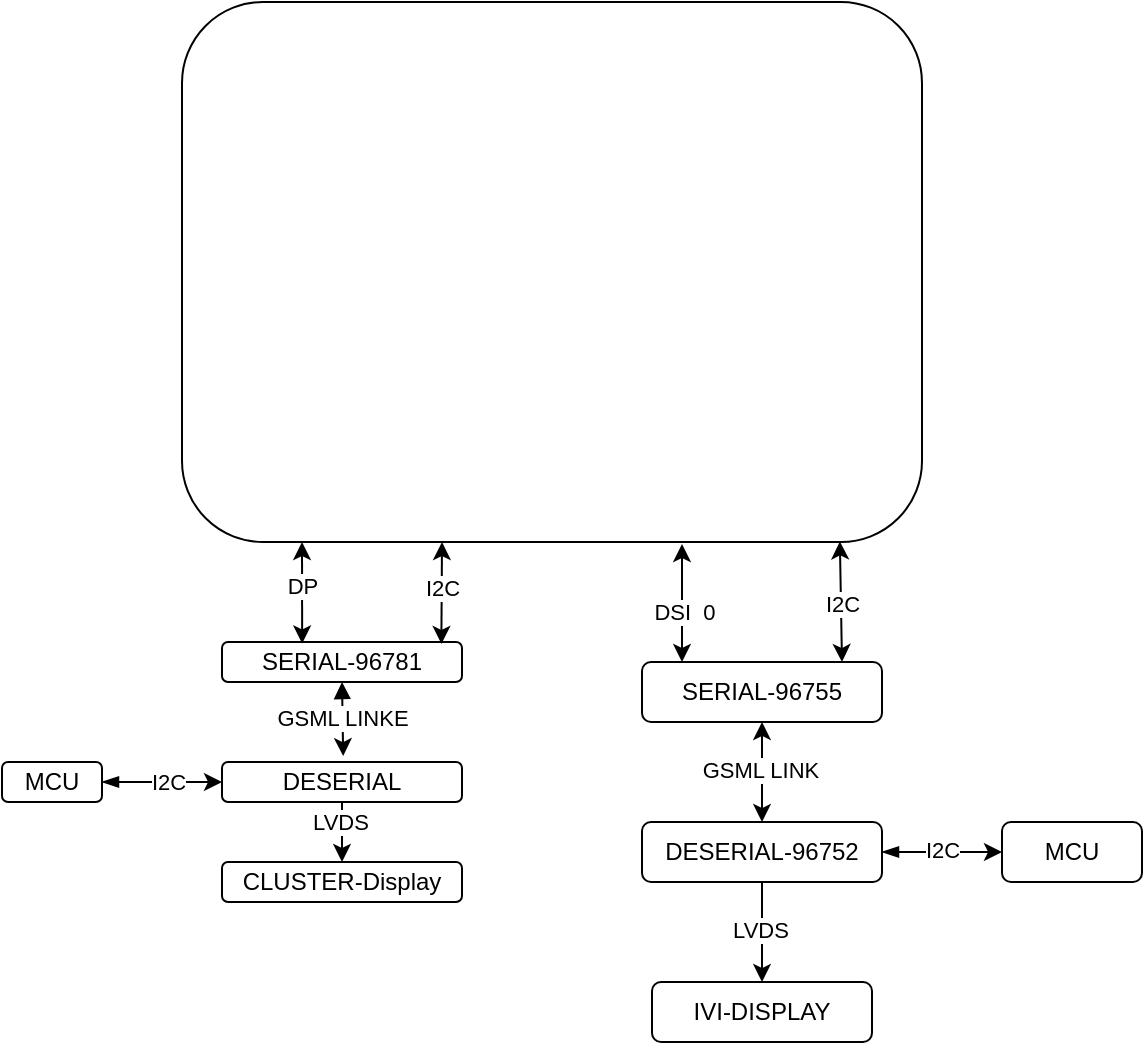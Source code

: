 <mxfile version="24.9.3">
  <diagram name="Page-1" id="2gQ9_ar_xJoDPBeg-bYC">
    <mxGraphModel dx="679" dy="360" grid="1" gridSize="10" guides="1" tooltips="1" connect="1" arrows="1" fold="1" page="1" pageScale="1" pageWidth="850" pageHeight="1100" math="0" shadow="0">
      <root>
        <mxCell id="0" />
        <mxCell id="1" parent="0" />
        <mxCell id="TkytIQSSEw17lazBnE7J-1" value="" style="rounded=1;whiteSpace=wrap;html=1;" vertex="1" parent="1">
          <mxGeometry x="150" y="100" width="370" height="270" as="geometry" />
        </mxCell>
        <mxCell id="TkytIQSSEw17lazBnE7J-2" value="SERIAL-96755" style="rounded=1;whiteSpace=wrap;html=1;" vertex="1" parent="1">
          <mxGeometry x="380" y="430" width="120" height="30" as="geometry" />
        </mxCell>
        <mxCell id="TkytIQSSEw17lazBnE7J-41" style="edgeStyle=orthogonalEdgeStyle;rounded=0;orthogonalLoop=1;jettySize=auto;html=1;entryX=0;entryY=0.5;entryDx=0;entryDy=0;startArrow=blockThin;startFill=1;" edge="1" parent="1" source="TkytIQSSEw17lazBnE7J-3" target="TkytIQSSEw17lazBnE7J-4">
          <mxGeometry relative="1" as="geometry" />
        </mxCell>
        <mxCell id="TkytIQSSEw17lazBnE7J-42" value="I2C" style="edgeLabel;html=1;align=center;verticalAlign=middle;resizable=0;points=[];" vertex="1" connectable="0" parent="TkytIQSSEw17lazBnE7J-41">
          <mxGeometry x="-0.014" y="1" relative="1" as="geometry">
            <mxPoint as="offset" />
          </mxGeometry>
        </mxCell>
        <mxCell id="TkytIQSSEw17lazBnE7J-3" value="DESERIAL-96752" style="rounded=1;whiteSpace=wrap;html=1;" vertex="1" parent="1">
          <mxGeometry x="380" y="510" width="120" height="30" as="geometry" />
        </mxCell>
        <mxCell id="TkytIQSSEw17lazBnE7J-4" value="MCU" style="rounded=1;whiteSpace=wrap;html=1;" vertex="1" parent="1">
          <mxGeometry x="560" y="510" width="70" height="30" as="geometry" />
        </mxCell>
        <mxCell id="TkytIQSSEw17lazBnE7J-43" style="edgeStyle=orthogonalEdgeStyle;rounded=0;orthogonalLoop=1;jettySize=auto;html=1;entryX=0.5;entryY=1;entryDx=0;entryDy=0;startArrow=classic;startFill=1;endArrow=none;endFill=0;" edge="1" parent="1" source="TkytIQSSEw17lazBnE7J-5" target="TkytIQSSEw17lazBnE7J-3">
          <mxGeometry relative="1" as="geometry" />
        </mxCell>
        <mxCell id="TkytIQSSEw17lazBnE7J-44" value="LVDS" style="edgeLabel;html=1;align=center;verticalAlign=middle;resizable=0;points=[];" vertex="1" connectable="0" parent="TkytIQSSEw17lazBnE7J-43">
          <mxGeometry x="0.048" y="1" relative="1" as="geometry">
            <mxPoint as="offset" />
          </mxGeometry>
        </mxCell>
        <mxCell id="TkytIQSSEw17lazBnE7J-5" value="IVI-DISPLAY" style="rounded=1;whiteSpace=wrap;html=1;" vertex="1" parent="1">
          <mxGeometry x="385" y="590" width="110" height="30" as="geometry" />
        </mxCell>
        <mxCell id="TkytIQSSEw17lazBnE7J-6" value="" style="endArrow=classic;startArrow=classic;html=1;rounded=0;exitX=0.5;exitY=0;exitDx=0;exitDy=0;entryX=0.5;entryY=1;entryDx=0;entryDy=0;" edge="1" parent="1" source="TkytIQSSEw17lazBnE7J-3" target="TkytIQSSEw17lazBnE7J-2">
          <mxGeometry width="50" height="50" relative="1" as="geometry">
            <mxPoint x="400" y="520" as="sourcePoint" />
            <mxPoint x="450" y="470" as="targetPoint" />
          </mxGeometry>
        </mxCell>
        <mxCell id="TkytIQSSEw17lazBnE7J-11" value="GSML LINK" style="edgeLabel;html=1;align=center;verticalAlign=middle;resizable=0;points=[];" vertex="1" connectable="0" parent="TkytIQSSEw17lazBnE7J-6">
          <mxGeometry x="0.04" y="1" relative="1" as="geometry">
            <mxPoint as="offset" />
          </mxGeometry>
        </mxCell>
        <mxCell id="TkytIQSSEw17lazBnE7J-13" value="" style="endArrow=classic;startArrow=classic;html=1;rounded=0;exitX=0.5;exitY=0;exitDx=0;exitDy=0;" edge="1" parent="1">
          <mxGeometry width="50" height="50" relative="1" as="geometry">
            <mxPoint x="400" y="430" as="sourcePoint" />
            <mxPoint x="400" y="371" as="targetPoint" />
          </mxGeometry>
        </mxCell>
        <mxCell id="TkytIQSSEw17lazBnE7J-16" value="DSI&amp;nbsp; 0" style="edgeLabel;html=1;align=center;verticalAlign=middle;resizable=0;points=[];" vertex="1" connectable="0" parent="TkytIQSSEw17lazBnE7J-13">
          <mxGeometry x="-0.168" y="-8" relative="1" as="geometry">
            <mxPoint x="-7" y="-1" as="offset" />
          </mxGeometry>
        </mxCell>
        <mxCell id="TkytIQSSEw17lazBnE7J-17" value="" style="endArrow=classic;startArrow=classic;html=1;rounded=0;entryX=0.889;entryY=0.999;entryDx=0;entryDy=0;entryPerimeter=0;exitX=0.75;exitY=0;exitDx=0;exitDy=0;" edge="1" parent="1" target="TkytIQSSEw17lazBnE7J-1">
          <mxGeometry width="50" height="50" relative="1" as="geometry">
            <mxPoint x="480" y="430" as="sourcePoint" />
            <mxPoint x="481.16" y="370" as="targetPoint" />
          </mxGeometry>
        </mxCell>
        <mxCell id="TkytIQSSEw17lazBnE7J-19" value="I2C" style="edgeLabel;html=1;align=center;verticalAlign=middle;resizable=0;points=[];" vertex="1" connectable="0" parent="TkytIQSSEw17lazBnE7J-17">
          <mxGeometry x="-0.024" relative="1" as="geometry">
            <mxPoint as="offset" />
          </mxGeometry>
        </mxCell>
        <mxCell id="TkytIQSSEw17lazBnE7J-20" value="SERIAL-96781" style="rounded=1;whiteSpace=wrap;html=1;" vertex="1" parent="1">
          <mxGeometry x="170" y="420" width="120" height="20" as="geometry" />
        </mxCell>
        <mxCell id="TkytIQSSEw17lazBnE7J-36" style="edgeStyle=orthogonalEdgeStyle;rounded=0;orthogonalLoop=1;jettySize=auto;html=1;exitX=0.5;exitY=1;exitDx=0;exitDy=0;entryX=0.5;entryY=0;entryDx=0;entryDy=0;" edge="1" parent="1" source="TkytIQSSEw17lazBnE7J-21" target="TkytIQSSEw17lazBnE7J-33">
          <mxGeometry relative="1" as="geometry" />
        </mxCell>
        <mxCell id="TkytIQSSEw17lazBnE7J-37" value="LVDS" style="edgeLabel;html=1;align=center;verticalAlign=middle;resizable=0;points=[];" vertex="1" connectable="0" parent="TkytIQSSEw17lazBnE7J-36">
          <mxGeometry x="-0.378" y="-1" relative="1" as="geometry">
            <mxPoint as="offset" />
          </mxGeometry>
        </mxCell>
        <mxCell id="TkytIQSSEw17lazBnE7J-21" value="DESERIAL" style="rounded=1;whiteSpace=wrap;html=1;" vertex="1" parent="1">
          <mxGeometry x="170" y="480" width="120" height="20" as="geometry" />
        </mxCell>
        <mxCell id="TkytIQSSEw17lazBnE7J-23" value="" style="endArrow=classic;startArrow=classic;html=1;rounded=0;exitX=0.334;exitY=0.037;exitDx=0;exitDy=0;exitPerimeter=0;" edge="1" parent="1" source="TkytIQSSEw17lazBnE7J-20">
          <mxGeometry width="50" height="50" relative="1" as="geometry">
            <mxPoint x="160" y="420" as="sourcePoint" />
            <mxPoint x="210" y="370" as="targetPoint" />
          </mxGeometry>
        </mxCell>
        <mxCell id="TkytIQSSEw17lazBnE7J-26" value="DP" style="edgeLabel;html=1;align=center;verticalAlign=middle;resizable=0;points=[];" vertex="1" connectable="0" parent="TkytIQSSEw17lazBnE7J-23">
          <mxGeometry x="0.115" relative="1" as="geometry">
            <mxPoint as="offset" />
          </mxGeometry>
        </mxCell>
        <mxCell id="TkytIQSSEw17lazBnE7J-25" value="" style="endArrow=classic;startArrow=classic;html=1;rounded=0;exitX=0.914;exitY=0.048;exitDx=0;exitDy=0;exitPerimeter=0;" edge="1" parent="1" source="TkytIQSSEw17lazBnE7J-20">
          <mxGeometry width="50" height="50" relative="1" as="geometry">
            <mxPoint x="230" y="420" as="sourcePoint" />
            <mxPoint x="280" y="370" as="targetPoint" />
          </mxGeometry>
        </mxCell>
        <mxCell id="TkytIQSSEw17lazBnE7J-27" value="I2C" style="edgeLabel;html=1;align=center;verticalAlign=middle;resizable=0;points=[];" vertex="1" connectable="0" parent="TkytIQSSEw17lazBnE7J-25">
          <mxGeometry x="0.1" relative="1" as="geometry">
            <mxPoint as="offset" />
          </mxGeometry>
        </mxCell>
        <mxCell id="TkytIQSSEw17lazBnE7J-29" style="edgeStyle=orthogonalEdgeStyle;rounded=0;orthogonalLoop=1;jettySize=auto;html=1;exitX=0.5;exitY=1;exitDx=0;exitDy=0;entryX=0.505;entryY=-0.147;entryDx=0;entryDy=0;entryPerimeter=0;startArrow=block;startFill=1;" edge="1" parent="1" source="TkytIQSSEw17lazBnE7J-20" target="TkytIQSSEw17lazBnE7J-21">
          <mxGeometry relative="1" as="geometry" />
        </mxCell>
        <mxCell id="TkytIQSSEw17lazBnE7J-32" value="GSML LINKE" style="edgeLabel;html=1;align=center;verticalAlign=middle;resizable=0;points=[];" vertex="1" connectable="0" parent="TkytIQSSEw17lazBnE7J-29">
          <mxGeometry x="-0.052" relative="1" as="geometry">
            <mxPoint x="-1" as="offset" />
          </mxGeometry>
        </mxCell>
        <mxCell id="TkytIQSSEw17lazBnE7J-33" value="CLUSTER-Display" style="rounded=1;whiteSpace=wrap;html=1;" vertex="1" parent="1">
          <mxGeometry x="170" y="530" width="120" height="20" as="geometry" />
        </mxCell>
        <mxCell id="TkytIQSSEw17lazBnE7J-39" style="edgeStyle=orthogonalEdgeStyle;rounded=0;orthogonalLoop=1;jettySize=auto;html=1;entryX=0;entryY=0.5;entryDx=0;entryDy=0;startArrow=blockThin;startFill=1;" edge="1" parent="1" source="TkytIQSSEw17lazBnE7J-38" target="TkytIQSSEw17lazBnE7J-21">
          <mxGeometry relative="1" as="geometry" />
        </mxCell>
        <mxCell id="TkytIQSSEw17lazBnE7J-40" value="I2C" style="edgeLabel;html=1;align=center;verticalAlign=middle;resizable=0;points=[];" vertex="1" connectable="0" parent="TkytIQSSEw17lazBnE7J-39">
          <mxGeometry x="0.097" relative="1" as="geometry">
            <mxPoint as="offset" />
          </mxGeometry>
        </mxCell>
        <mxCell id="TkytIQSSEw17lazBnE7J-38" value="&lt;div&gt;MCU&lt;/div&gt;" style="rounded=1;whiteSpace=wrap;html=1;" vertex="1" parent="1">
          <mxGeometry x="60" y="480" width="50" height="20" as="geometry" />
        </mxCell>
      </root>
    </mxGraphModel>
  </diagram>
</mxfile>
